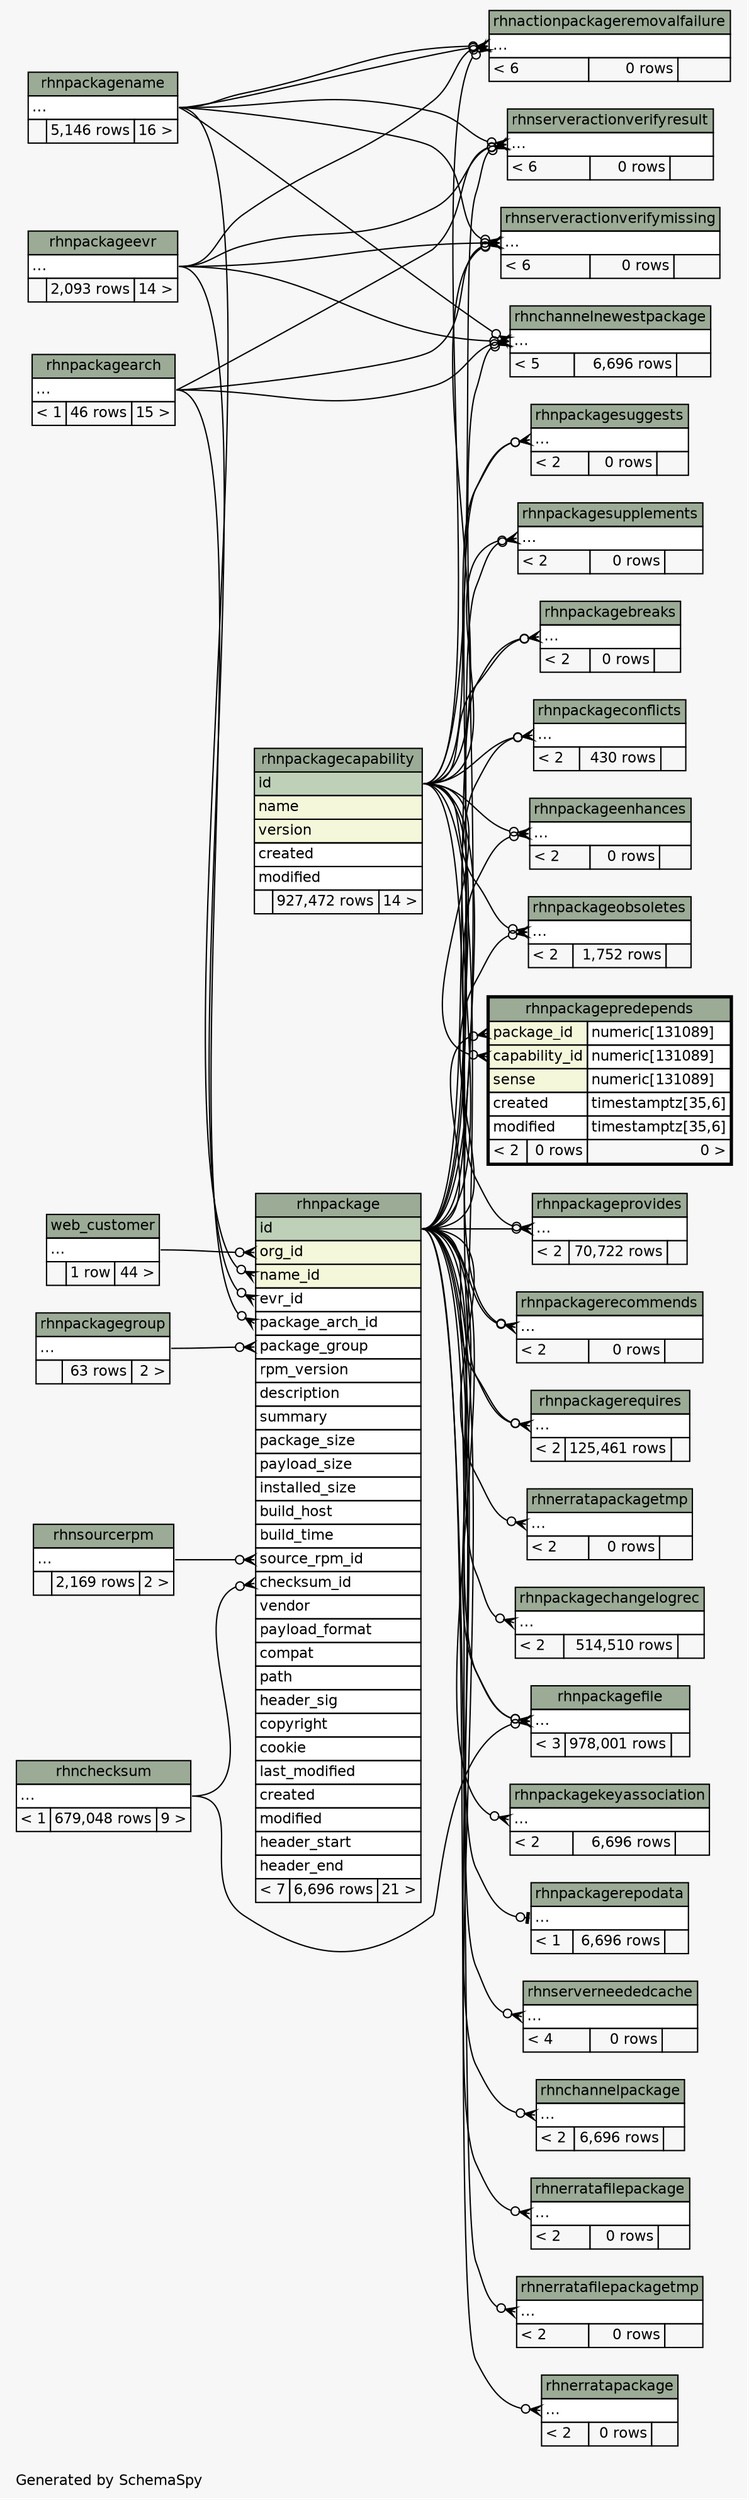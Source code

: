 // dot 2.26.0 on Linux 2.6.32-504.el6.x86_64
// SchemaSpy rev 590
digraph "twoDegreesRelationshipsDiagram" {
  graph [
    rankdir="RL"
    bgcolor="#f7f7f7"
    label="\nGenerated by SchemaSpy"
    labeljust="l"
    nodesep="0.18"
    ranksep="0.46"
    fontname="Helvetica"
    fontsize="11"
  ];
  node [
    fontname="Helvetica"
    fontsize="11"
    shape="plaintext"
  ];
  edge [
    arrowsize="0.8"
  ];
  "rhnactionpackageremovalfailure":"elipses":w -> "rhnpackagecapability":"id":e [arrowhead=none dir=back arrowtail=crowodot];
  "rhnactionpackageremovalfailure":"elipses":w -> "rhnpackageevr":"elipses":e [arrowhead=none dir=back arrowtail=crowodot];
  "rhnactionpackageremovalfailure":"elipses":w -> "rhnpackagename":"elipses":e [arrowhead=none dir=back arrowtail=crowodot];
  "rhnactionpackageremovalfailure":"elipses":w -> "rhnpackagename":"elipses":e [arrowhead=none dir=back arrowtail=crowodot];
  "rhnchannelnewestpackage":"elipses":w -> "rhnpackageevr":"elipses":e [arrowhead=none dir=back arrowtail=crowodot];
  "rhnchannelnewestpackage":"elipses":w -> "rhnpackagename":"elipses":e [arrowhead=none dir=back arrowtail=crowodot];
  "rhnchannelnewestpackage":"elipses":w -> "rhnpackagearch":"elipses":e [arrowhead=none dir=back arrowtail=crowodot];
  "rhnchannelnewestpackage":"elipses":w -> "rhnpackage":"id":e [arrowhead=none dir=back arrowtail=crowodot];
  "rhnchannelpackage":"elipses":w -> "rhnpackage":"id":e [arrowhead=none dir=back arrowtail=crowodot];
  "rhnerratafilepackage":"elipses":w -> "rhnpackage":"id":e [arrowhead=none dir=back arrowtail=crowodot];
  "rhnerratafilepackagetmp":"elipses":w -> "rhnpackage":"id":e [arrowhead=none dir=back arrowtail=crowodot];
  "rhnerratapackage":"elipses":w -> "rhnpackage":"id":e [arrowhead=none dir=back arrowtail=crowodot];
  "rhnerratapackagetmp":"elipses":w -> "rhnpackage":"id":e [arrowhead=none dir=back arrowtail=crowodot];
  "rhnpackage":"checksum_id":w -> "rhnchecksum":"elipses":e [arrowhead=none dir=back arrowtail=crowodot];
  "rhnpackage":"evr_id":w -> "rhnpackageevr":"elipses":e [arrowhead=none dir=back arrowtail=crowodot];
  "rhnpackage":"name_id":w -> "rhnpackagename":"elipses":e [arrowhead=none dir=back arrowtail=crowodot];
  "rhnpackage":"org_id":w -> "web_customer":"elipses":e [arrowhead=none dir=back arrowtail=crowodot];
  "rhnpackage":"package_arch_id":w -> "rhnpackagearch":"elipses":e [arrowhead=none dir=back arrowtail=crowodot];
  "rhnpackage":"package_group":w -> "rhnpackagegroup":"elipses":e [arrowhead=none dir=back arrowtail=crowodot];
  "rhnpackage":"source_rpm_id":w -> "rhnsourcerpm":"elipses":e [arrowhead=none dir=back arrowtail=crowodot];
  "rhnpackagebreaks":"elipses":w -> "rhnpackagecapability":"id":e [arrowhead=none dir=back arrowtail=crowodot];
  "rhnpackagebreaks":"elipses":w -> "rhnpackage":"id":e [arrowhead=none dir=back arrowtail=crowodot];
  "rhnpackagechangelogrec":"elipses":w -> "rhnpackage":"id":e [arrowhead=none dir=back arrowtail=crowodot];
  "rhnpackageconflicts":"elipses":w -> "rhnpackagecapability":"id":e [arrowhead=none dir=back arrowtail=crowodot];
  "rhnpackageconflicts":"elipses":w -> "rhnpackage":"id":e [arrowhead=none dir=back arrowtail=crowodot];
  "rhnpackageenhances":"elipses":w -> "rhnpackagecapability":"id":e [arrowhead=none dir=back arrowtail=crowodot];
  "rhnpackageenhances":"elipses":w -> "rhnpackage":"id":e [arrowhead=none dir=back arrowtail=crowodot];
  "rhnpackagefile":"elipses":w -> "rhnpackagecapability":"id":e [arrowhead=none dir=back arrowtail=crowodot];
  "rhnpackagefile":"elipses":w -> "rhnchecksum":"elipses":e [arrowhead=none dir=back arrowtail=crowodot];
  "rhnpackagefile":"elipses":w -> "rhnpackage":"id":e [arrowhead=none dir=back arrowtail=crowodot];
  "rhnpackagekeyassociation":"elipses":w -> "rhnpackage":"id":e [arrowhead=none dir=back arrowtail=crowodot];
  "rhnpackageobsoletes":"elipses":w -> "rhnpackagecapability":"id":e [arrowhead=none dir=back arrowtail=crowodot];
  "rhnpackageobsoletes":"elipses":w -> "rhnpackage":"id":e [arrowhead=none dir=back arrowtail=crowodot];
  "rhnpackagepredepends":"capability_id":w -> "rhnpackagecapability":"id":e [arrowhead=none dir=back arrowtail=crowodot];
  "rhnpackagepredepends":"package_id":w -> "rhnpackage":"id":e [arrowhead=none dir=back arrowtail=crowodot];
  "rhnpackageprovides":"elipses":w -> "rhnpackagecapability":"id":e [arrowhead=none dir=back arrowtail=crowodot];
  "rhnpackageprovides":"elipses":w -> "rhnpackage":"id":e [arrowhead=none dir=back arrowtail=crowodot];
  "rhnpackagerecommends":"elipses":w -> "rhnpackagecapability":"id":e [arrowhead=none dir=back arrowtail=crowodot];
  "rhnpackagerecommends":"elipses":w -> "rhnpackage":"id":e [arrowhead=none dir=back arrowtail=crowodot];
  "rhnpackagerepodata":"elipses":w -> "rhnpackage":"id":e [arrowhead=none dir=back arrowtail=teeodot];
  "rhnpackagerequires":"elipses":w -> "rhnpackagecapability":"id":e [arrowhead=none dir=back arrowtail=crowodot];
  "rhnpackagerequires":"elipses":w -> "rhnpackage":"id":e [arrowhead=none dir=back arrowtail=crowodot];
  "rhnpackagesuggests":"elipses":w -> "rhnpackagecapability":"id":e [arrowhead=none dir=back arrowtail=crowodot];
  "rhnpackagesuggests":"elipses":w -> "rhnpackage":"id":e [arrowhead=none dir=back arrowtail=crowodot];
  "rhnpackagesupplements":"elipses":w -> "rhnpackagecapability":"id":e [arrowhead=none dir=back arrowtail=crowodot];
  "rhnpackagesupplements":"elipses":w -> "rhnpackage":"id":e [arrowhead=none dir=back arrowtail=crowodot];
  "rhnserveractionverifymissing":"elipses":w -> "rhnpackagearch":"elipses":e [arrowhead=none dir=back arrowtail=crowodot];
  "rhnserveractionverifymissing":"elipses":w -> "rhnpackagecapability":"id":e [arrowhead=none dir=back arrowtail=crowodot];
  "rhnserveractionverifymissing":"elipses":w -> "rhnpackageevr":"elipses":e [arrowhead=none dir=back arrowtail=crowodot];
  "rhnserveractionverifymissing":"elipses":w -> "rhnpackagename":"elipses":e [arrowhead=none dir=back arrowtail=crowodot];
  "rhnserveractionverifyresult":"elipses":w -> "rhnpackagearch":"elipses":e [arrowhead=none dir=back arrowtail=crowodot];
  "rhnserveractionverifyresult":"elipses":w -> "rhnpackagecapability":"id":e [arrowhead=none dir=back arrowtail=crowodot];
  "rhnserveractionverifyresult":"elipses":w -> "rhnpackageevr":"elipses":e [arrowhead=none dir=back arrowtail=crowodot];
  "rhnserveractionverifyresult":"elipses":w -> "rhnpackagename":"elipses":e [arrowhead=none dir=back arrowtail=crowodot];
  "rhnserverneededcache":"elipses":w -> "rhnpackage":"id":e [arrowhead=none dir=back arrowtail=crowodot];
  "rhnactionpackageremovalfailure" [
    label=<
    <TABLE BORDER="0" CELLBORDER="1" CELLSPACING="0" BGCOLOR="#ffffff">
      <TR><TD COLSPAN="3" BGCOLOR="#9bab96" ALIGN="CENTER">rhnactionpackageremovalfailure</TD></TR>
      <TR><TD PORT="elipses" COLSPAN="3" ALIGN="LEFT">...</TD></TR>
      <TR><TD ALIGN="LEFT" BGCOLOR="#f7f7f7">&lt; 6</TD><TD ALIGN="RIGHT" BGCOLOR="#f7f7f7">0 rows</TD><TD ALIGN="RIGHT" BGCOLOR="#f7f7f7">  </TD></TR>
    </TABLE>>
    URL="rhnactionpackageremovalfailure.html"
    tooltip="rhnactionpackageremovalfailure"
  ];
  "rhnchannelnewestpackage" [
    label=<
    <TABLE BORDER="0" CELLBORDER="1" CELLSPACING="0" BGCOLOR="#ffffff">
      <TR><TD COLSPAN="3" BGCOLOR="#9bab96" ALIGN="CENTER">rhnchannelnewestpackage</TD></TR>
      <TR><TD PORT="elipses" COLSPAN="3" ALIGN="LEFT">...</TD></TR>
      <TR><TD ALIGN="LEFT" BGCOLOR="#f7f7f7">&lt; 5</TD><TD ALIGN="RIGHT" BGCOLOR="#f7f7f7">6,696 rows</TD><TD ALIGN="RIGHT" BGCOLOR="#f7f7f7">  </TD></TR>
    </TABLE>>
    URL="rhnchannelnewestpackage.html"
    tooltip="rhnchannelnewestpackage"
  ];
  "rhnchannelpackage" [
    label=<
    <TABLE BORDER="0" CELLBORDER="1" CELLSPACING="0" BGCOLOR="#ffffff">
      <TR><TD COLSPAN="3" BGCOLOR="#9bab96" ALIGN="CENTER">rhnchannelpackage</TD></TR>
      <TR><TD PORT="elipses" COLSPAN="3" ALIGN="LEFT">...</TD></TR>
      <TR><TD ALIGN="LEFT" BGCOLOR="#f7f7f7">&lt; 2</TD><TD ALIGN="RIGHT" BGCOLOR="#f7f7f7">6,696 rows</TD><TD ALIGN="RIGHT" BGCOLOR="#f7f7f7">  </TD></TR>
    </TABLE>>
    URL="rhnchannelpackage.html"
    tooltip="rhnchannelpackage"
  ];
  "rhnchecksum" [
    label=<
    <TABLE BORDER="0" CELLBORDER="1" CELLSPACING="0" BGCOLOR="#ffffff">
      <TR><TD COLSPAN="3" BGCOLOR="#9bab96" ALIGN="CENTER">rhnchecksum</TD></TR>
      <TR><TD PORT="elipses" COLSPAN="3" ALIGN="LEFT">...</TD></TR>
      <TR><TD ALIGN="LEFT" BGCOLOR="#f7f7f7">&lt; 1</TD><TD ALIGN="RIGHT" BGCOLOR="#f7f7f7">679,048 rows</TD><TD ALIGN="RIGHT" BGCOLOR="#f7f7f7">9 &gt;</TD></TR>
    </TABLE>>
    URL="rhnchecksum.html"
    tooltip="rhnchecksum"
  ];
  "rhnerratafilepackage" [
    label=<
    <TABLE BORDER="0" CELLBORDER="1" CELLSPACING="0" BGCOLOR="#ffffff">
      <TR><TD COLSPAN="3" BGCOLOR="#9bab96" ALIGN="CENTER">rhnerratafilepackage</TD></TR>
      <TR><TD PORT="elipses" COLSPAN="3" ALIGN="LEFT">...</TD></TR>
      <TR><TD ALIGN="LEFT" BGCOLOR="#f7f7f7">&lt; 2</TD><TD ALIGN="RIGHT" BGCOLOR="#f7f7f7">0 rows</TD><TD ALIGN="RIGHT" BGCOLOR="#f7f7f7">  </TD></TR>
    </TABLE>>
    URL="rhnerratafilepackage.html"
    tooltip="rhnerratafilepackage"
  ];
  "rhnerratafilepackagetmp" [
    label=<
    <TABLE BORDER="0" CELLBORDER="1" CELLSPACING="0" BGCOLOR="#ffffff">
      <TR><TD COLSPAN="3" BGCOLOR="#9bab96" ALIGN="CENTER">rhnerratafilepackagetmp</TD></TR>
      <TR><TD PORT="elipses" COLSPAN="3" ALIGN="LEFT">...</TD></TR>
      <TR><TD ALIGN="LEFT" BGCOLOR="#f7f7f7">&lt; 2</TD><TD ALIGN="RIGHT" BGCOLOR="#f7f7f7">0 rows</TD><TD ALIGN="RIGHT" BGCOLOR="#f7f7f7">  </TD></TR>
    </TABLE>>
    URL="rhnerratafilepackagetmp.html"
    tooltip="rhnerratafilepackagetmp"
  ];
  "rhnerratapackage" [
    label=<
    <TABLE BORDER="0" CELLBORDER="1" CELLSPACING="0" BGCOLOR="#ffffff">
      <TR><TD COLSPAN="3" BGCOLOR="#9bab96" ALIGN="CENTER">rhnerratapackage</TD></TR>
      <TR><TD PORT="elipses" COLSPAN="3" ALIGN="LEFT">...</TD></TR>
      <TR><TD ALIGN="LEFT" BGCOLOR="#f7f7f7">&lt; 2</TD><TD ALIGN="RIGHT" BGCOLOR="#f7f7f7">0 rows</TD><TD ALIGN="RIGHT" BGCOLOR="#f7f7f7">  </TD></TR>
    </TABLE>>
    URL="rhnerratapackage.html"
    tooltip="rhnerratapackage"
  ];
  "rhnerratapackagetmp" [
    label=<
    <TABLE BORDER="0" CELLBORDER="1" CELLSPACING="0" BGCOLOR="#ffffff">
      <TR><TD COLSPAN="3" BGCOLOR="#9bab96" ALIGN="CENTER">rhnerratapackagetmp</TD></TR>
      <TR><TD PORT="elipses" COLSPAN="3" ALIGN="LEFT">...</TD></TR>
      <TR><TD ALIGN="LEFT" BGCOLOR="#f7f7f7">&lt; 2</TD><TD ALIGN="RIGHT" BGCOLOR="#f7f7f7">0 rows</TD><TD ALIGN="RIGHT" BGCOLOR="#f7f7f7">  </TD></TR>
    </TABLE>>
    URL="rhnerratapackagetmp.html"
    tooltip="rhnerratapackagetmp"
  ];
  "rhnpackage" [
    label=<
    <TABLE BORDER="0" CELLBORDER="1" CELLSPACING="0" BGCOLOR="#ffffff">
      <TR><TD COLSPAN="3" BGCOLOR="#9bab96" ALIGN="CENTER">rhnpackage</TD></TR>
      <TR><TD PORT="id" COLSPAN="3" BGCOLOR="#bed1b8" ALIGN="LEFT">id</TD></TR>
      <TR><TD PORT="org_id" COLSPAN="3" BGCOLOR="#f4f7da" ALIGN="LEFT">org_id</TD></TR>
      <TR><TD PORT="name_id" COLSPAN="3" BGCOLOR="#f4f7da" ALIGN="LEFT">name_id</TD></TR>
      <TR><TD PORT="evr_id" COLSPAN="3" ALIGN="LEFT">evr_id</TD></TR>
      <TR><TD PORT="package_arch_id" COLSPAN="3" ALIGN="LEFT">package_arch_id</TD></TR>
      <TR><TD PORT="package_group" COLSPAN="3" ALIGN="LEFT">package_group</TD></TR>
      <TR><TD PORT="rpm_version" COLSPAN="3" ALIGN="LEFT">rpm_version</TD></TR>
      <TR><TD PORT="description" COLSPAN="3" ALIGN="LEFT">description</TD></TR>
      <TR><TD PORT="summary" COLSPAN="3" ALIGN="LEFT">summary</TD></TR>
      <TR><TD PORT="package_size" COLSPAN="3" ALIGN="LEFT">package_size</TD></TR>
      <TR><TD PORT="payload_size" COLSPAN="3" ALIGN="LEFT">payload_size</TD></TR>
      <TR><TD PORT="installed_size" COLSPAN="3" ALIGN="LEFT">installed_size</TD></TR>
      <TR><TD PORT="build_host" COLSPAN="3" ALIGN="LEFT">build_host</TD></TR>
      <TR><TD PORT="build_time" COLSPAN="3" ALIGN="LEFT">build_time</TD></TR>
      <TR><TD PORT="source_rpm_id" COLSPAN="3" ALIGN="LEFT">source_rpm_id</TD></TR>
      <TR><TD PORT="checksum_id" COLSPAN="3" ALIGN="LEFT">checksum_id</TD></TR>
      <TR><TD PORT="vendor" COLSPAN="3" ALIGN="LEFT">vendor</TD></TR>
      <TR><TD PORT="payload_format" COLSPAN="3" ALIGN="LEFT">payload_format</TD></TR>
      <TR><TD PORT="compat" COLSPAN="3" ALIGN="LEFT">compat</TD></TR>
      <TR><TD PORT="path" COLSPAN="3" ALIGN="LEFT">path</TD></TR>
      <TR><TD PORT="header_sig" COLSPAN="3" ALIGN="LEFT">header_sig</TD></TR>
      <TR><TD PORT="copyright" COLSPAN="3" ALIGN="LEFT">copyright</TD></TR>
      <TR><TD PORT="cookie" COLSPAN="3" ALIGN="LEFT">cookie</TD></TR>
      <TR><TD PORT="last_modified" COLSPAN="3" ALIGN="LEFT">last_modified</TD></TR>
      <TR><TD PORT="created" COLSPAN="3" ALIGN="LEFT">created</TD></TR>
      <TR><TD PORT="modified" COLSPAN="3" ALIGN="LEFT">modified</TD></TR>
      <TR><TD PORT="header_start" COLSPAN="3" ALIGN="LEFT">header_start</TD></TR>
      <TR><TD PORT="header_end" COLSPAN="3" ALIGN="LEFT">header_end</TD></TR>
      <TR><TD ALIGN="LEFT" BGCOLOR="#f7f7f7">&lt; 7</TD><TD ALIGN="RIGHT" BGCOLOR="#f7f7f7">6,696 rows</TD><TD ALIGN="RIGHT" BGCOLOR="#f7f7f7">21 &gt;</TD></TR>
    </TABLE>>
    URL="rhnpackage.html"
    tooltip="rhnpackage"
  ];
  "rhnpackagearch" [
    label=<
    <TABLE BORDER="0" CELLBORDER="1" CELLSPACING="0" BGCOLOR="#ffffff">
      <TR><TD COLSPAN="3" BGCOLOR="#9bab96" ALIGN="CENTER">rhnpackagearch</TD></TR>
      <TR><TD PORT="elipses" COLSPAN="3" ALIGN="LEFT">...</TD></TR>
      <TR><TD ALIGN="LEFT" BGCOLOR="#f7f7f7">&lt; 1</TD><TD ALIGN="RIGHT" BGCOLOR="#f7f7f7">46 rows</TD><TD ALIGN="RIGHT" BGCOLOR="#f7f7f7">15 &gt;</TD></TR>
    </TABLE>>
    URL="rhnpackagearch.html"
    tooltip="rhnpackagearch"
  ];
  "rhnpackagebreaks" [
    label=<
    <TABLE BORDER="0" CELLBORDER="1" CELLSPACING="0" BGCOLOR="#ffffff">
      <TR><TD COLSPAN="3" BGCOLOR="#9bab96" ALIGN="CENTER">rhnpackagebreaks</TD></TR>
      <TR><TD PORT="elipses" COLSPAN="3" ALIGN="LEFT">...</TD></TR>
      <TR><TD ALIGN="LEFT" BGCOLOR="#f7f7f7">&lt; 2</TD><TD ALIGN="RIGHT" BGCOLOR="#f7f7f7">0 rows</TD><TD ALIGN="RIGHT" BGCOLOR="#f7f7f7">  </TD></TR>
    </TABLE>>
    URL="rhnpackagebreaks.html"
    tooltip="rhnpackagebreaks"
  ];
  "rhnpackagecapability" [
    label=<
    <TABLE BORDER="0" CELLBORDER="1" CELLSPACING="0" BGCOLOR="#ffffff">
      <TR><TD COLSPAN="3" BGCOLOR="#9bab96" ALIGN="CENTER">rhnpackagecapability</TD></TR>
      <TR><TD PORT="id" COLSPAN="3" BGCOLOR="#bed1b8" ALIGN="LEFT">id</TD></TR>
      <TR><TD PORT="name" COLSPAN="3" BGCOLOR="#f4f7da" ALIGN="LEFT">name</TD></TR>
      <TR><TD PORT="version" COLSPAN="3" BGCOLOR="#f4f7da" ALIGN="LEFT">version</TD></TR>
      <TR><TD PORT="created" COLSPAN="3" ALIGN="LEFT">created</TD></TR>
      <TR><TD PORT="modified" COLSPAN="3" ALIGN="LEFT">modified</TD></TR>
      <TR><TD ALIGN="LEFT" BGCOLOR="#f7f7f7">  </TD><TD ALIGN="RIGHT" BGCOLOR="#f7f7f7">927,472 rows</TD><TD ALIGN="RIGHT" BGCOLOR="#f7f7f7">14 &gt;</TD></TR>
    </TABLE>>
    URL="rhnpackagecapability.html"
    tooltip="rhnpackagecapability"
  ];
  "rhnpackagechangelogrec" [
    label=<
    <TABLE BORDER="0" CELLBORDER="1" CELLSPACING="0" BGCOLOR="#ffffff">
      <TR><TD COLSPAN="3" BGCOLOR="#9bab96" ALIGN="CENTER">rhnpackagechangelogrec</TD></TR>
      <TR><TD PORT="elipses" COLSPAN="3" ALIGN="LEFT">...</TD></TR>
      <TR><TD ALIGN="LEFT" BGCOLOR="#f7f7f7">&lt; 2</TD><TD ALIGN="RIGHT" BGCOLOR="#f7f7f7">514,510 rows</TD><TD ALIGN="RIGHT" BGCOLOR="#f7f7f7">  </TD></TR>
    </TABLE>>
    URL="rhnpackagechangelogrec.html"
    tooltip="rhnpackagechangelogrec"
  ];
  "rhnpackageconflicts" [
    label=<
    <TABLE BORDER="0" CELLBORDER="1" CELLSPACING="0" BGCOLOR="#ffffff">
      <TR><TD COLSPAN="3" BGCOLOR="#9bab96" ALIGN="CENTER">rhnpackageconflicts</TD></TR>
      <TR><TD PORT="elipses" COLSPAN="3" ALIGN="LEFT">...</TD></TR>
      <TR><TD ALIGN="LEFT" BGCOLOR="#f7f7f7">&lt; 2</TD><TD ALIGN="RIGHT" BGCOLOR="#f7f7f7">430 rows</TD><TD ALIGN="RIGHT" BGCOLOR="#f7f7f7">  </TD></TR>
    </TABLE>>
    URL="rhnpackageconflicts.html"
    tooltip="rhnpackageconflicts"
  ];
  "rhnpackageenhances" [
    label=<
    <TABLE BORDER="0" CELLBORDER="1" CELLSPACING="0" BGCOLOR="#ffffff">
      <TR><TD COLSPAN="3" BGCOLOR="#9bab96" ALIGN="CENTER">rhnpackageenhances</TD></TR>
      <TR><TD PORT="elipses" COLSPAN="3" ALIGN="LEFT">...</TD></TR>
      <TR><TD ALIGN="LEFT" BGCOLOR="#f7f7f7">&lt; 2</TD><TD ALIGN="RIGHT" BGCOLOR="#f7f7f7">0 rows</TD><TD ALIGN="RIGHT" BGCOLOR="#f7f7f7">  </TD></TR>
    </TABLE>>
    URL="rhnpackageenhances.html"
    tooltip="rhnpackageenhances"
  ];
  "rhnpackageevr" [
    label=<
    <TABLE BORDER="0" CELLBORDER="1" CELLSPACING="0" BGCOLOR="#ffffff">
      <TR><TD COLSPAN="3" BGCOLOR="#9bab96" ALIGN="CENTER">rhnpackageevr</TD></TR>
      <TR><TD PORT="elipses" COLSPAN="3" ALIGN="LEFT">...</TD></TR>
      <TR><TD ALIGN="LEFT" BGCOLOR="#f7f7f7">  </TD><TD ALIGN="RIGHT" BGCOLOR="#f7f7f7">2,093 rows</TD><TD ALIGN="RIGHT" BGCOLOR="#f7f7f7">14 &gt;</TD></TR>
    </TABLE>>
    URL="rhnpackageevr.html"
    tooltip="rhnpackageevr"
  ];
  "rhnpackagefile" [
    label=<
    <TABLE BORDER="0" CELLBORDER="1" CELLSPACING="0" BGCOLOR="#ffffff">
      <TR><TD COLSPAN="3" BGCOLOR="#9bab96" ALIGN="CENTER">rhnpackagefile</TD></TR>
      <TR><TD PORT="elipses" COLSPAN="3" ALIGN="LEFT">...</TD></TR>
      <TR><TD ALIGN="LEFT" BGCOLOR="#f7f7f7">&lt; 3</TD><TD ALIGN="RIGHT" BGCOLOR="#f7f7f7">978,001 rows</TD><TD ALIGN="RIGHT" BGCOLOR="#f7f7f7">  </TD></TR>
    </TABLE>>
    URL="rhnpackagefile.html"
    tooltip="rhnpackagefile"
  ];
  "rhnpackagegroup" [
    label=<
    <TABLE BORDER="0" CELLBORDER="1" CELLSPACING="0" BGCOLOR="#ffffff">
      <TR><TD COLSPAN="3" BGCOLOR="#9bab96" ALIGN="CENTER">rhnpackagegroup</TD></TR>
      <TR><TD PORT="elipses" COLSPAN="3" ALIGN="LEFT">...</TD></TR>
      <TR><TD ALIGN="LEFT" BGCOLOR="#f7f7f7">  </TD><TD ALIGN="RIGHT" BGCOLOR="#f7f7f7">63 rows</TD><TD ALIGN="RIGHT" BGCOLOR="#f7f7f7">2 &gt;</TD></TR>
    </TABLE>>
    URL="rhnpackagegroup.html"
    tooltip="rhnpackagegroup"
  ];
  "rhnpackagekeyassociation" [
    label=<
    <TABLE BORDER="0" CELLBORDER="1" CELLSPACING="0" BGCOLOR="#ffffff">
      <TR><TD COLSPAN="3" BGCOLOR="#9bab96" ALIGN="CENTER">rhnpackagekeyassociation</TD></TR>
      <TR><TD PORT="elipses" COLSPAN="3" ALIGN="LEFT">...</TD></TR>
      <TR><TD ALIGN="LEFT" BGCOLOR="#f7f7f7">&lt; 2</TD><TD ALIGN="RIGHT" BGCOLOR="#f7f7f7">6,696 rows</TD><TD ALIGN="RIGHT" BGCOLOR="#f7f7f7">  </TD></TR>
    </TABLE>>
    URL="rhnpackagekeyassociation.html"
    tooltip="rhnpackagekeyassociation"
  ];
  "rhnpackagename" [
    label=<
    <TABLE BORDER="0" CELLBORDER="1" CELLSPACING="0" BGCOLOR="#ffffff">
      <TR><TD COLSPAN="3" BGCOLOR="#9bab96" ALIGN="CENTER">rhnpackagename</TD></TR>
      <TR><TD PORT="elipses" COLSPAN="3" ALIGN="LEFT">...</TD></TR>
      <TR><TD ALIGN="LEFT" BGCOLOR="#f7f7f7">  </TD><TD ALIGN="RIGHT" BGCOLOR="#f7f7f7">5,146 rows</TD><TD ALIGN="RIGHT" BGCOLOR="#f7f7f7">16 &gt;</TD></TR>
    </TABLE>>
    URL="rhnpackagename.html"
    tooltip="rhnpackagename"
  ];
  "rhnpackageobsoletes" [
    label=<
    <TABLE BORDER="0" CELLBORDER="1" CELLSPACING="0" BGCOLOR="#ffffff">
      <TR><TD COLSPAN="3" BGCOLOR="#9bab96" ALIGN="CENTER">rhnpackageobsoletes</TD></TR>
      <TR><TD PORT="elipses" COLSPAN="3" ALIGN="LEFT">...</TD></TR>
      <TR><TD ALIGN="LEFT" BGCOLOR="#f7f7f7">&lt; 2</TD><TD ALIGN="RIGHT" BGCOLOR="#f7f7f7">1,752 rows</TD><TD ALIGN="RIGHT" BGCOLOR="#f7f7f7">  </TD></TR>
    </TABLE>>
    URL="rhnpackageobsoletes.html"
    tooltip="rhnpackageobsoletes"
  ];
  "rhnpackagepredepends" [
    label=<
    <TABLE BORDER="2" CELLBORDER="1" CELLSPACING="0" BGCOLOR="#ffffff">
      <TR><TD COLSPAN="3" BGCOLOR="#9bab96" ALIGN="CENTER">rhnpackagepredepends</TD></TR>
      <TR><TD PORT="package_id" COLSPAN="2" BGCOLOR="#f4f7da" ALIGN="LEFT">package_id</TD><TD PORT="package_id.type" ALIGN="LEFT">numeric[131089]</TD></TR>
      <TR><TD PORT="capability_id" COLSPAN="2" BGCOLOR="#f4f7da" ALIGN="LEFT">capability_id</TD><TD PORT="capability_id.type" ALIGN="LEFT">numeric[131089]</TD></TR>
      <TR><TD PORT="sense" COLSPAN="2" BGCOLOR="#f4f7da" ALIGN="LEFT">sense</TD><TD PORT="sense.type" ALIGN="LEFT">numeric[131089]</TD></TR>
      <TR><TD PORT="created" COLSPAN="2" ALIGN="LEFT">created</TD><TD PORT="created.type" ALIGN="LEFT">timestamptz[35,6]</TD></TR>
      <TR><TD PORT="modified" COLSPAN="2" ALIGN="LEFT">modified</TD><TD PORT="modified.type" ALIGN="LEFT">timestamptz[35,6]</TD></TR>
      <TR><TD ALIGN="LEFT" BGCOLOR="#f7f7f7">&lt; 2</TD><TD ALIGN="RIGHT" BGCOLOR="#f7f7f7">0 rows</TD><TD ALIGN="RIGHT" BGCOLOR="#f7f7f7">0 &gt;</TD></TR>
    </TABLE>>
    URL="rhnpackagepredepends.html"
    tooltip="rhnpackagepredepends"
  ];
  "rhnpackageprovides" [
    label=<
    <TABLE BORDER="0" CELLBORDER="1" CELLSPACING="0" BGCOLOR="#ffffff">
      <TR><TD COLSPAN="3" BGCOLOR="#9bab96" ALIGN="CENTER">rhnpackageprovides</TD></TR>
      <TR><TD PORT="elipses" COLSPAN="3" ALIGN="LEFT">...</TD></TR>
      <TR><TD ALIGN="LEFT" BGCOLOR="#f7f7f7">&lt; 2</TD><TD ALIGN="RIGHT" BGCOLOR="#f7f7f7">70,722 rows</TD><TD ALIGN="RIGHT" BGCOLOR="#f7f7f7">  </TD></TR>
    </TABLE>>
    URL="rhnpackageprovides.html"
    tooltip="rhnpackageprovides"
  ];
  "rhnpackagerecommends" [
    label=<
    <TABLE BORDER="0" CELLBORDER="1" CELLSPACING="0" BGCOLOR="#ffffff">
      <TR><TD COLSPAN="3" BGCOLOR="#9bab96" ALIGN="CENTER">rhnpackagerecommends</TD></TR>
      <TR><TD PORT="elipses" COLSPAN="3" ALIGN="LEFT">...</TD></TR>
      <TR><TD ALIGN="LEFT" BGCOLOR="#f7f7f7">&lt; 2</TD><TD ALIGN="RIGHT" BGCOLOR="#f7f7f7">0 rows</TD><TD ALIGN="RIGHT" BGCOLOR="#f7f7f7">  </TD></TR>
    </TABLE>>
    URL="rhnpackagerecommends.html"
    tooltip="rhnpackagerecommends"
  ];
  "rhnpackagerepodata" [
    label=<
    <TABLE BORDER="0" CELLBORDER="1" CELLSPACING="0" BGCOLOR="#ffffff">
      <TR><TD COLSPAN="3" BGCOLOR="#9bab96" ALIGN="CENTER">rhnpackagerepodata</TD></TR>
      <TR><TD PORT="elipses" COLSPAN="3" ALIGN="LEFT">...</TD></TR>
      <TR><TD ALIGN="LEFT" BGCOLOR="#f7f7f7">&lt; 1</TD><TD ALIGN="RIGHT" BGCOLOR="#f7f7f7">6,696 rows</TD><TD ALIGN="RIGHT" BGCOLOR="#f7f7f7">  </TD></TR>
    </TABLE>>
    URL="rhnpackagerepodata.html"
    tooltip="rhnpackagerepodata"
  ];
  "rhnpackagerequires" [
    label=<
    <TABLE BORDER="0" CELLBORDER="1" CELLSPACING="0" BGCOLOR="#ffffff">
      <TR><TD COLSPAN="3" BGCOLOR="#9bab96" ALIGN="CENTER">rhnpackagerequires</TD></TR>
      <TR><TD PORT="elipses" COLSPAN="3" ALIGN="LEFT">...</TD></TR>
      <TR><TD ALIGN="LEFT" BGCOLOR="#f7f7f7">&lt; 2</TD><TD ALIGN="RIGHT" BGCOLOR="#f7f7f7">125,461 rows</TD><TD ALIGN="RIGHT" BGCOLOR="#f7f7f7">  </TD></TR>
    </TABLE>>
    URL="rhnpackagerequires.html"
    tooltip="rhnpackagerequires"
  ];
  "rhnpackagesuggests" [
    label=<
    <TABLE BORDER="0" CELLBORDER="1" CELLSPACING="0" BGCOLOR="#ffffff">
      <TR><TD COLSPAN="3" BGCOLOR="#9bab96" ALIGN="CENTER">rhnpackagesuggests</TD></TR>
      <TR><TD PORT="elipses" COLSPAN="3" ALIGN="LEFT">...</TD></TR>
      <TR><TD ALIGN="LEFT" BGCOLOR="#f7f7f7">&lt; 2</TD><TD ALIGN="RIGHT" BGCOLOR="#f7f7f7">0 rows</TD><TD ALIGN="RIGHT" BGCOLOR="#f7f7f7">  </TD></TR>
    </TABLE>>
    URL="rhnpackagesuggests.html"
    tooltip="rhnpackagesuggests"
  ];
  "rhnpackagesupplements" [
    label=<
    <TABLE BORDER="0" CELLBORDER="1" CELLSPACING="0" BGCOLOR="#ffffff">
      <TR><TD COLSPAN="3" BGCOLOR="#9bab96" ALIGN="CENTER">rhnpackagesupplements</TD></TR>
      <TR><TD PORT="elipses" COLSPAN="3" ALIGN="LEFT">...</TD></TR>
      <TR><TD ALIGN="LEFT" BGCOLOR="#f7f7f7">&lt; 2</TD><TD ALIGN="RIGHT" BGCOLOR="#f7f7f7">0 rows</TD><TD ALIGN="RIGHT" BGCOLOR="#f7f7f7">  </TD></TR>
    </TABLE>>
    URL="rhnpackagesupplements.html"
    tooltip="rhnpackagesupplements"
  ];
  "rhnserveractionverifymissing" [
    label=<
    <TABLE BORDER="0" CELLBORDER="1" CELLSPACING="0" BGCOLOR="#ffffff">
      <TR><TD COLSPAN="3" BGCOLOR="#9bab96" ALIGN="CENTER">rhnserveractionverifymissing</TD></TR>
      <TR><TD PORT="elipses" COLSPAN="3" ALIGN="LEFT">...</TD></TR>
      <TR><TD ALIGN="LEFT" BGCOLOR="#f7f7f7">&lt; 6</TD><TD ALIGN="RIGHT" BGCOLOR="#f7f7f7">0 rows</TD><TD ALIGN="RIGHT" BGCOLOR="#f7f7f7">  </TD></TR>
    </TABLE>>
    URL="rhnserveractionverifymissing.html"
    tooltip="rhnserveractionverifymissing"
  ];
  "rhnserveractionverifyresult" [
    label=<
    <TABLE BORDER="0" CELLBORDER="1" CELLSPACING="0" BGCOLOR="#ffffff">
      <TR><TD COLSPAN="3" BGCOLOR="#9bab96" ALIGN="CENTER">rhnserveractionverifyresult</TD></TR>
      <TR><TD PORT="elipses" COLSPAN="3" ALIGN="LEFT">...</TD></TR>
      <TR><TD ALIGN="LEFT" BGCOLOR="#f7f7f7">&lt; 6</TD><TD ALIGN="RIGHT" BGCOLOR="#f7f7f7">0 rows</TD><TD ALIGN="RIGHT" BGCOLOR="#f7f7f7">  </TD></TR>
    </TABLE>>
    URL="rhnserveractionverifyresult.html"
    tooltip="rhnserveractionverifyresult"
  ];
  "rhnserverneededcache" [
    label=<
    <TABLE BORDER="0" CELLBORDER="1" CELLSPACING="0" BGCOLOR="#ffffff">
      <TR><TD COLSPAN="3" BGCOLOR="#9bab96" ALIGN="CENTER">rhnserverneededcache</TD></TR>
      <TR><TD PORT="elipses" COLSPAN="3" ALIGN="LEFT">...</TD></TR>
      <TR><TD ALIGN="LEFT" BGCOLOR="#f7f7f7">&lt; 4</TD><TD ALIGN="RIGHT" BGCOLOR="#f7f7f7">0 rows</TD><TD ALIGN="RIGHT" BGCOLOR="#f7f7f7">  </TD></TR>
    </TABLE>>
    URL="rhnserverneededcache.html"
    tooltip="rhnserverneededcache"
  ];
  "rhnsourcerpm" [
    label=<
    <TABLE BORDER="0" CELLBORDER="1" CELLSPACING="0" BGCOLOR="#ffffff">
      <TR><TD COLSPAN="3" BGCOLOR="#9bab96" ALIGN="CENTER">rhnsourcerpm</TD></TR>
      <TR><TD PORT="elipses" COLSPAN="3" ALIGN="LEFT">...</TD></TR>
      <TR><TD ALIGN="LEFT" BGCOLOR="#f7f7f7">  </TD><TD ALIGN="RIGHT" BGCOLOR="#f7f7f7">2,169 rows</TD><TD ALIGN="RIGHT" BGCOLOR="#f7f7f7">2 &gt;</TD></TR>
    </TABLE>>
    URL="rhnsourcerpm.html"
    tooltip="rhnsourcerpm"
  ];
  "web_customer" [
    label=<
    <TABLE BORDER="0" CELLBORDER="1" CELLSPACING="0" BGCOLOR="#ffffff">
      <TR><TD COLSPAN="3" BGCOLOR="#9bab96" ALIGN="CENTER">web_customer</TD></TR>
      <TR><TD PORT="elipses" COLSPAN="3" ALIGN="LEFT">...</TD></TR>
      <TR><TD ALIGN="LEFT" BGCOLOR="#f7f7f7">  </TD><TD ALIGN="RIGHT" BGCOLOR="#f7f7f7">1 row</TD><TD ALIGN="RIGHT" BGCOLOR="#f7f7f7">44 &gt;</TD></TR>
    </TABLE>>
    URL="web_customer.html"
    tooltip="web_customer"
  ];
}
